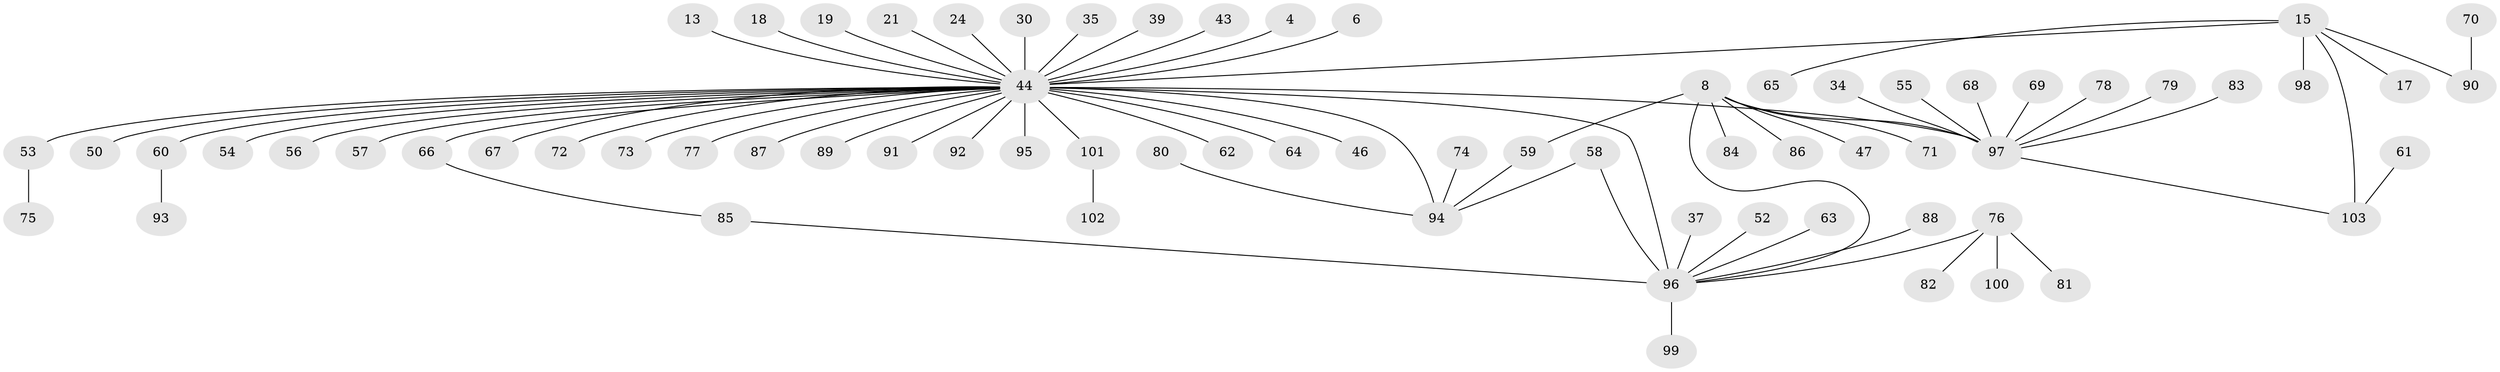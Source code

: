 // original degree distribution, {26: 0.009708737864077669, 13: 0.009708737864077669, 2: 0.20388349514563106, 1: 0.5922330097087378, 10: 0.009708737864077669, 3: 0.06796116504854369, 7: 0.019417475728155338, 5: 0.02912621359223301, 8: 0.019417475728155338, 4: 0.019417475728155338, 6: 0.019417475728155338}
// Generated by graph-tools (version 1.1) at 2025/50/03/04/25 21:50:46]
// undirected, 72 vertices, 76 edges
graph export_dot {
graph [start="1"]
  node [color=gray90,style=filled];
  4;
  6;
  8 [super="+7"];
  13;
  15 [super="+10"];
  17;
  18;
  19;
  21;
  24;
  30;
  34;
  35;
  37;
  39;
  43;
  44 [super="+23+1"];
  46;
  47;
  50;
  52;
  53;
  54;
  55;
  56;
  57;
  58;
  59;
  60 [super="+40"];
  61;
  62;
  63;
  64;
  65 [super="+31"];
  66;
  67;
  68 [super="+49"];
  69;
  70;
  71;
  72;
  73;
  74 [super="+27"];
  75;
  76 [super="+45"];
  77;
  78;
  79;
  80;
  81;
  82;
  83;
  84 [super="+41"];
  85;
  86;
  87;
  88;
  89 [super="+33"];
  90 [super="+16"];
  91;
  92;
  93;
  94 [super="+25"];
  95 [super="+51"];
  96 [super="+32+29"];
  97 [super="+36+9"];
  98;
  99;
  100;
  101;
  102;
  103 [super="+42"];
  4 -- 44;
  6 -- 44;
  8 -- 47;
  8 -- 59;
  8 -- 71;
  8 -- 86;
  8 -- 96;
  8 -- 97 [weight=2];
  8 -- 84;
  13 -- 44;
  15 -- 17;
  15 -- 98;
  15 -- 90;
  15 -- 44 [weight=2];
  15 -- 65;
  15 -- 103;
  18 -- 44;
  19 -- 44;
  21 -- 44;
  24 -- 44;
  30 -- 44;
  34 -- 97;
  35 -- 44;
  37 -- 96;
  39 -- 44;
  43 -- 44;
  44 -- 46;
  44 -- 64;
  44 -- 66;
  44 -- 77;
  44 -- 87;
  44 -- 67;
  44 -- 72;
  44 -- 73;
  44 -- 53 [weight=2];
  44 -- 54;
  44 -- 57;
  44 -- 91;
  44 -- 62;
  44 -- 92;
  44 -- 94 [weight=2];
  44 -- 101;
  44 -- 50;
  44 -- 56;
  44 -- 96 [weight=4];
  44 -- 89;
  44 -- 97 [weight=4];
  44 -- 60;
  44 -- 95;
  52 -- 96;
  53 -- 75;
  55 -- 97;
  58 -- 94;
  58 -- 96;
  59 -- 94;
  60 -- 93;
  61 -- 103;
  63 -- 96;
  66 -- 85;
  68 -- 97;
  69 -- 97;
  70 -- 90;
  74 -- 94;
  76 -- 81;
  76 -- 82;
  76 -- 100;
  76 -- 96;
  78 -- 97;
  79 -- 97;
  80 -- 94;
  83 -- 97;
  85 -- 96;
  88 -- 96;
  96 -- 99;
  97 -- 103;
  101 -- 102;
}
